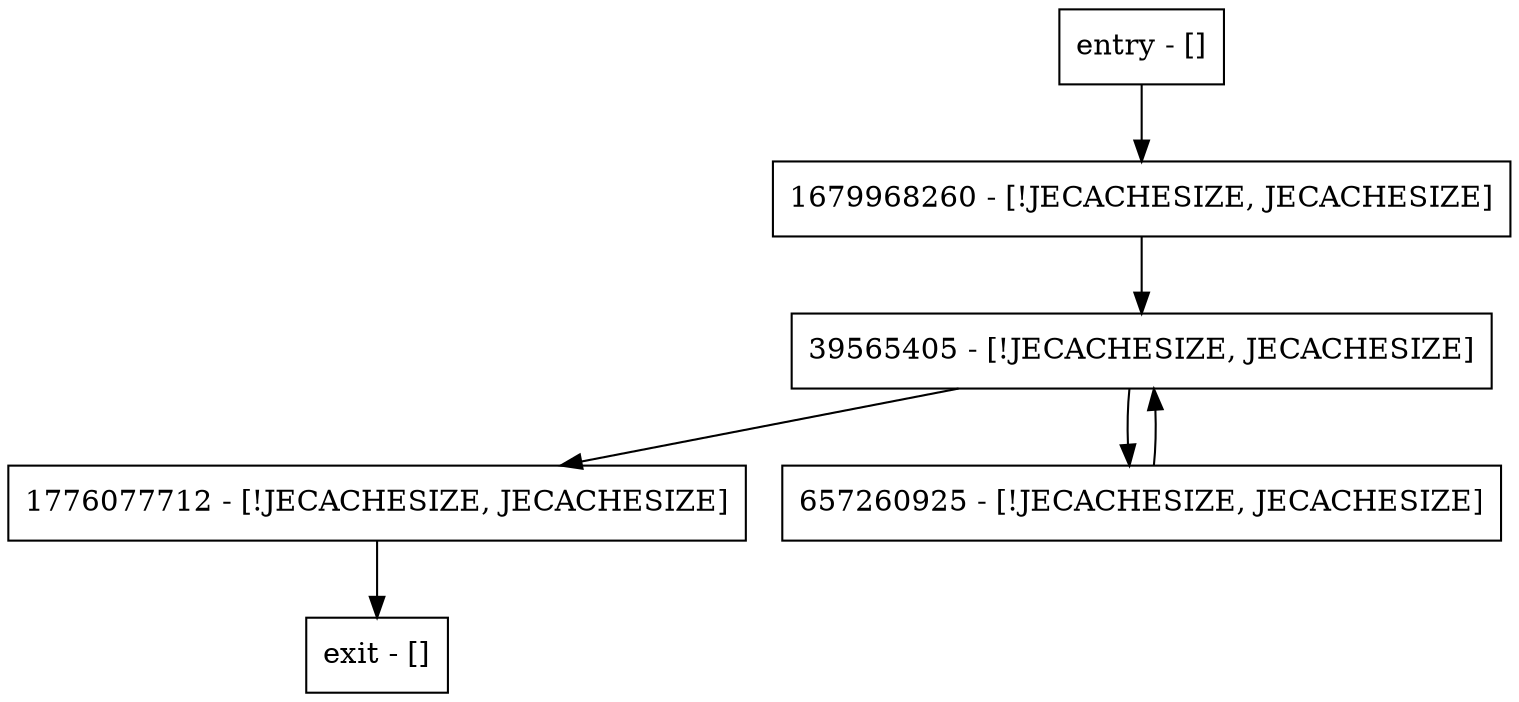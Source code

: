 digraph checkPreempted {
node [shape=record];
1776077712 [label="1776077712 - [!JECACHESIZE, JECACHESIZE]"];
entry [label="entry - []"];
exit [label="exit - []"];
1679968260 [label="1679968260 - [!JECACHESIZE, JECACHESIZE]"];
39565405 [label="39565405 - [!JECACHESIZE, JECACHESIZE]"];
657260925 [label="657260925 - [!JECACHESIZE, JECACHESIZE]"];
entry;
exit;
1776077712 -> exit;
entry -> 1679968260;
1679968260 -> 39565405;
39565405 -> 1776077712;
39565405 -> 657260925;
657260925 -> 39565405;
}
